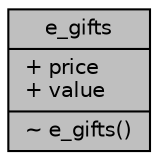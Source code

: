 digraph "e_gifts"
{
  edge [fontname="Helvetica",fontsize="10",labelfontname="Helvetica",labelfontsize="10"];
  node [fontname="Helvetica",fontsize="10",shape=record];
  Node1 [label="{e_gifts\n|+ price\l+ value\l|~ e_gifts()\l}",height=0.2,width=0.4,color="black", fillcolor="grey75", style="filled", fontcolor="black"];
}

